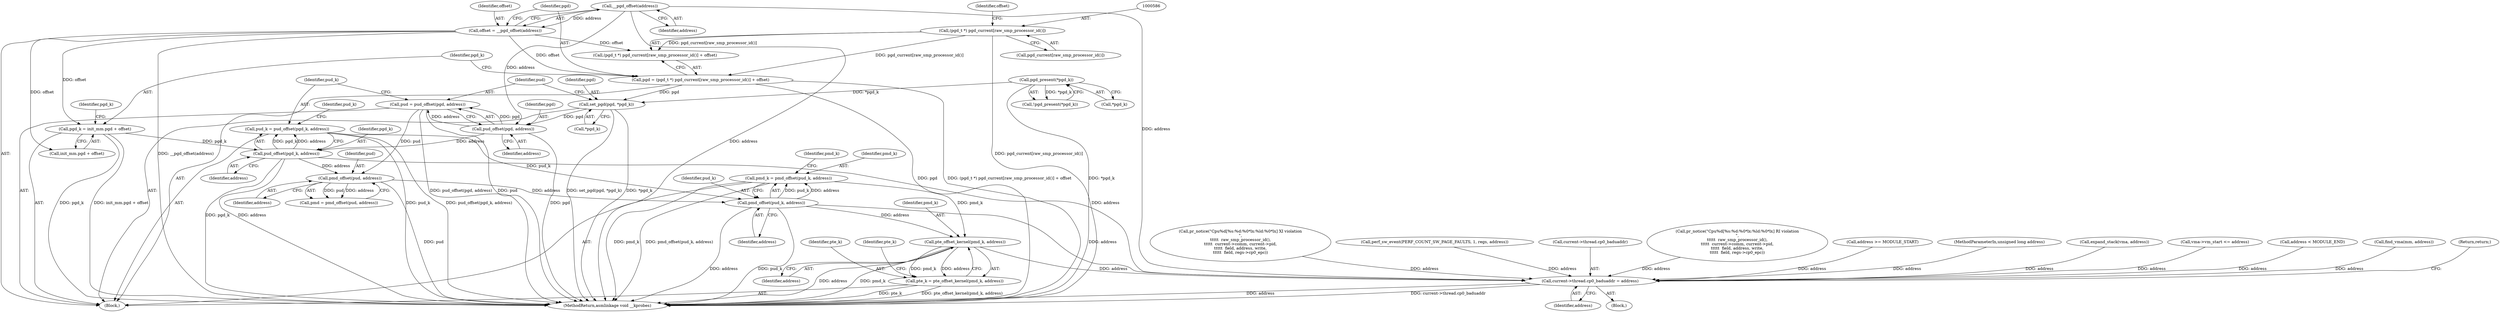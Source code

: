 digraph "0_linux_a8b0ca17b80e92faab46ee7179ba9e99ccb61233_14@pointer" {
"1000629" [label="(Call,pmd_k = pmd_offset(pud_k, address))"];
"1000631" [label="(Call,pmd_offset(pud_k, address))"];
"1000613" [label="(Call,pud_k = pud_offset(pgd_k, address))"];
"1000615" [label="(Call,pud_offset(pgd_k, address))"];
"1000591" [label="(Call,pgd_k = init_mm.pgd + offset)"];
"1000571" [label="(Call,offset = __pgd_offset(address))"];
"1000573" [label="(Call,__pgd_offset(address))"];
"1000610" [label="(Call,pud_offset(pgd, address))"];
"1000604" [label="(Call,set_pgd(pgd, *pgd_k))"];
"1000582" [label="(Call,pgd = (pgd_t *) pgd_current[raw_smp_processor_id()] + offset)"];
"1000585" [label="(Call,(pgd_t *) pgd_current[raw_smp_processor_id()])"];
"1000600" [label="(Call,pgd_present(*pgd_k))"];
"1000626" [label="(Call,pmd_offset(pud, address))"];
"1000608" [label="(Call,pud = pud_offset(pgd, address))"];
"1000646" [label="(Call,pte_offset_kernel(pmd_k, address))"];
"1000475" [label="(Call,current->thread.cp0_baduaddr = address)"];
"1000644" [label="(Call,pte_k = pte_offset_kernel(pmd_k, address))"];
"1000624" [label="(Call,pmd = pmd_offset(pud, address))"];
"1000609" [label="(Identifier,pud)"];
"1000602" [label="(Identifier,pgd_k)"];
"1000656" [label="(MethodReturn,asmlinkage void __kprobes)"];
"1000117" [label="(MethodParameterIn,unsigned long address)"];
"1000481" [label="(Identifier,address)"];
"1000237" [label="(Call,expand_stack(vma, address))"];
"1000583" [label="(Identifier,pgd)"];
"1000613" [label="(Call,pud_k = pud_offset(pgd_k, address))"];
"1000622" [label="(Identifier,pud_k)"];
"1000572" [label="(Identifier,offset)"];
"1000614" [label="(Identifier,pud_k)"];
"1000591" [label="(Call,pgd_k = init_mm.pgd + offset)"];
"1000627" [label="(Identifier,pud)"];
"1000630" [label="(Identifier,pmd_k)"];
"1000571" [label="(Call,offset = __pgd_offset(address))"];
"1000628" [label="(Identifier,address)"];
"1000647" [label="(Identifier,pmd_k)"];
"1000632" [label="(Identifier,pud_k)"];
"1000645" [label="(Identifier,pte_k)"];
"1000222" [label="(Call,vma->vm_start <= address)"];
"1000475" [label="(Call,current->thread.cp0_baduaddr = address)"];
"1000606" [label="(Call,*pgd_k)"];
"1000638" [label="(Identifier,pmd_k)"];
"1000601" [label="(Call,*pgd_k)"];
"1000626" [label="(Call,pmd_offset(pud, address))"];
"1000608" [label="(Call,pud = pud_offset(pgd, address))"];
"1000646" [label="(Call,pte_offset_kernel(pmd_k, address))"];
"1000197" [label="(Call,address < MODULE_END)"];
"1000629" [label="(Call,pmd_k = pmd_offset(pud_k, address))"];
"1000573" [label="(Call,__pgd_offset(address))"];
"1000648" [label="(Identifier,address)"];
"1000574" [label="(Identifier,address)"];
"1000644" [label="(Call,pte_k = pte_offset_kernel(pmd_k, address))"];
"1000582" [label="(Call,pgd = (pgd_t *) pgd_current[raw_smp_processor_id()] + offset)"];
"1000605" [label="(Identifier,pgd)"];
"1000633" [label="(Identifier,address)"];
"1000617" [label="(Identifier,address)"];
"1000604" [label="(Call,set_pgd(pgd, *pgd_k))"];
"1000214" [label="(Call,find_vma(mm, address))"];
"1000585" [label="(Call,(pgd_t *) pgd_current[raw_smp_processor_id()])"];
"1000610" [label="(Call,pud_offset(pgd, address))"];
"1000593" [label="(Call,init_mm.pgd + offset)"];
"1000653" [label="(Identifier,pte_k)"];
"1000482" [label="(Return,return;)"];
"1000592" [label="(Identifier,pgd_k)"];
"1000587" [label="(Call,pgd_current[raw_smp_processor_id()])"];
"1000611" [label="(Identifier,pgd)"];
"1000474" [label="(Block,)"];
"1000277" [label="(Call,pr_notice(\"Cpu%d[%s:%d:%0*lx:%ld:%0*lx] XI violation\n\",\n\t\t\t\t\t  raw_smp_processor_id(),\n\t\t\t\t\t  current->comm, current->pid,\n\t\t\t\t\t  field, address, write,\n\t\t\t\t\t  field, regs->cp0_epc))"];
"1000612" [label="(Identifier,address)"];
"1000616" [label="(Identifier,pgd_k)"];
"1000615" [label="(Call,pud_offset(pgd_k, address))"];
"1000599" [label="(Call,!pgd_present(*pgd_k))"];
"1000343" [label="(Call,perf_sw_event(PERF_COUNT_SW_PAGE_FAULTS, 1, regs, address))"];
"1000476" [label="(Call,current->thread.cp0_baduaddr)"];
"1000302" [label="(Call,pr_notice(\"Cpu%d[%s:%d:%0*lx:%ld:%0*lx] RI violation\n\",\n\t\t\t\t\t  raw_smp_processor_id(),\n\t\t\t\t\t  current->comm, current->pid,\n\t\t\t\t\t  field, address, write,\n\t\t\t\t\t  field, regs->cp0_epc))"];
"1000631" [label="(Call,pmd_offset(pud_k, address))"];
"1000600" [label="(Call,pgd_present(*pgd_k))"];
"1000194" [label="(Call,address >= MODULE_START)"];
"1000569" [label="(Block,)"];
"1000584" [label="(Call,(pgd_t *) pgd_current[raw_smp_processor_id()] + offset)"];
"1000590" [label="(Identifier,offset)"];
"1000629" -> "1000569"  [label="AST: "];
"1000629" -> "1000631"  [label="CFG: "];
"1000630" -> "1000629"  [label="AST: "];
"1000631" -> "1000629"  [label="AST: "];
"1000638" -> "1000629"  [label="CFG: "];
"1000629" -> "1000656"  [label="DDG: pmd_k"];
"1000629" -> "1000656"  [label="DDG: pmd_offset(pud_k, address)"];
"1000631" -> "1000629"  [label="DDG: pud_k"];
"1000631" -> "1000629"  [label="DDG: address"];
"1000629" -> "1000646"  [label="DDG: pmd_k"];
"1000631" -> "1000633"  [label="CFG: "];
"1000632" -> "1000631"  [label="AST: "];
"1000633" -> "1000631"  [label="AST: "];
"1000631" -> "1000656"  [label="DDG: pud_k"];
"1000631" -> "1000656"  [label="DDG: address"];
"1000631" -> "1000475"  [label="DDG: address"];
"1000613" -> "1000631"  [label="DDG: pud_k"];
"1000626" -> "1000631"  [label="DDG: address"];
"1000631" -> "1000646"  [label="DDG: address"];
"1000613" -> "1000569"  [label="AST: "];
"1000613" -> "1000615"  [label="CFG: "];
"1000614" -> "1000613"  [label="AST: "];
"1000615" -> "1000613"  [label="AST: "];
"1000622" -> "1000613"  [label="CFG: "];
"1000613" -> "1000656"  [label="DDG: pud_k"];
"1000613" -> "1000656"  [label="DDG: pud_offset(pgd_k, address)"];
"1000615" -> "1000613"  [label="DDG: pgd_k"];
"1000615" -> "1000613"  [label="DDG: address"];
"1000615" -> "1000617"  [label="CFG: "];
"1000616" -> "1000615"  [label="AST: "];
"1000617" -> "1000615"  [label="AST: "];
"1000615" -> "1000656"  [label="DDG: address"];
"1000615" -> "1000656"  [label="DDG: pgd_k"];
"1000615" -> "1000475"  [label="DDG: address"];
"1000591" -> "1000615"  [label="DDG: pgd_k"];
"1000610" -> "1000615"  [label="DDG: address"];
"1000615" -> "1000626"  [label="DDG: address"];
"1000591" -> "1000569"  [label="AST: "];
"1000591" -> "1000593"  [label="CFG: "];
"1000592" -> "1000591"  [label="AST: "];
"1000593" -> "1000591"  [label="AST: "];
"1000602" -> "1000591"  [label="CFG: "];
"1000591" -> "1000656"  [label="DDG: pgd_k"];
"1000591" -> "1000656"  [label="DDG: init_mm.pgd + offset"];
"1000571" -> "1000591"  [label="DDG: offset"];
"1000571" -> "1000569"  [label="AST: "];
"1000571" -> "1000573"  [label="CFG: "];
"1000572" -> "1000571"  [label="AST: "];
"1000573" -> "1000571"  [label="AST: "];
"1000583" -> "1000571"  [label="CFG: "];
"1000571" -> "1000656"  [label="DDG: __pgd_offset(address)"];
"1000573" -> "1000571"  [label="DDG: address"];
"1000571" -> "1000582"  [label="DDG: offset"];
"1000571" -> "1000584"  [label="DDG: offset"];
"1000571" -> "1000593"  [label="DDG: offset"];
"1000573" -> "1000574"  [label="CFG: "];
"1000574" -> "1000573"  [label="AST: "];
"1000573" -> "1000656"  [label="DDG: address"];
"1000573" -> "1000475"  [label="DDG: address"];
"1000573" -> "1000610"  [label="DDG: address"];
"1000610" -> "1000608"  [label="AST: "];
"1000610" -> "1000612"  [label="CFG: "];
"1000611" -> "1000610"  [label="AST: "];
"1000612" -> "1000610"  [label="AST: "];
"1000608" -> "1000610"  [label="CFG: "];
"1000610" -> "1000656"  [label="DDG: pgd"];
"1000610" -> "1000608"  [label="DDG: pgd"];
"1000610" -> "1000608"  [label="DDG: address"];
"1000604" -> "1000610"  [label="DDG: pgd"];
"1000604" -> "1000569"  [label="AST: "];
"1000604" -> "1000606"  [label="CFG: "];
"1000605" -> "1000604"  [label="AST: "];
"1000606" -> "1000604"  [label="AST: "];
"1000609" -> "1000604"  [label="CFG: "];
"1000604" -> "1000656"  [label="DDG: set_pgd(pgd, *pgd_k)"];
"1000604" -> "1000656"  [label="DDG: *pgd_k"];
"1000582" -> "1000604"  [label="DDG: pgd"];
"1000600" -> "1000604"  [label="DDG: *pgd_k"];
"1000582" -> "1000569"  [label="AST: "];
"1000582" -> "1000584"  [label="CFG: "];
"1000583" -> "1000582"  [label="AST: "];
"1000584" -> "1000582"  [label="AST: "];
"1000592" -> "1000582"  [label="CFG: "];
"1000582" -> "1000656"  [label="DDG: pgd"];
"1000582" -> "1000656"  [label="DDG: (pgd_t *) pgd_current[raw_smp_processor_id()] + offset"];
"1000585" -> "1000582"  [label="DDG: pgd_current[raw_smp_processor_id()]"];
"1000585" -> "1000584"  [label="AST: "];
"1000585" -> "1000587"  [label="CFG: "];
"1000586" -> "1000585"  [label="AST: "];
"1000587" -> "1000585"  [label="AST: "];
"1000590" -> "1000585"  [label="CFG: "];
"1000585" -> "1000656"  [label="DDG: pgd_current[raw_smp_processor_id()]"];
"1000585" -> "1000584"  [label="DDG: pgd_current[raw_smp_processor_id()]"];
"1000600" -> "1000599"  [label="AST: "];
"1000600" -> "1000601"  [label="CFG: "];
"1000601" -> "1000600"  [label="AST: "];
"1000599" -> "1000600"  [label="CFG: "];
"1000600" -> "1000656"  [label="DDG: *pgd_k"];
"1000600" -> "1000599"  [label="DDG: *pgd_k"];
"1000626" -> "1000624"  [label="AST: "];
"1000626" -> "1000628"  [label="CFG: "];
"1000627" -> "1000626"  [label="AST: "];
"1000628" -> "1000626"  [label="AST: "];
"1000624" -> "1000626"  [label="CFG: "];
"1000626" -> "1000656"  [label="DDG: pud"];
"1000626" -> "1000624"  [label="DDG: pud"];
"1000626" -> "1000624"  [label="DDG: address"];
"1000608" -> "1000626"  [label="DDG: pud"];
"1000608" -> "1000569"  [label="AST: "];
"1000609" -> "1000608"  [label="AST: "];
"1000614" -> "1000608"  [label="CFG: "];
"1000608" -> "1000656"  [label="DDG: pud_offset(pgd, address)"];
"1000608" -> "1000656"  [label="DDG: pud"];
"1000646" -> "1000644"  [label="AST: "];
"1000646" -> "1000648"  [label="CFG: "];
"1000647" -> "1000646"  [label="AST: "];
"1000648" -> "1000646"  [label="AST: "];
"1000644" -> "1000646"  [label="CFG: "];
"1000646" -> "1000656"  [label="DDG: pmd_k"];
"1000646" -> "1000656"  [label="DDG: address"];
"1000646" -> "1000475"  [label="DDG: address"];
"1000646" -> "1000644"  [label="DDG: pmd_k"];
"1000646" -> "1000644"  [label="DDG: address"];
"1000475" -> "1000474"  [label="AST: "];
"1000475" -> "1000481"  [label="CFG: "];
"1000476" -> "1000475"  [label="AST: "];
"1000481" -> "1000475"  [label="AST: "];
"1000482" -> "1000475"  [label="CFG: "];
"1000475" -> "1000656"  [label="DDG: current->thread.cp0_baduaddr"];
"1000475" -> "1000656"  [label="DDG: address"];
"1000302" -> "1000475"  [label="DDG: address"];
"1000237" -> "1000475"  [label="DDG: address"];
"1000222" -> "1000475"  [label="DDG: address"];
"1000194" -> "1000475"  [label="DDG: address"];
"1000343" -> "1000475"  [label="DDG: address"];
"1000197" -> "1000475"  [label="DDG: address"];
"1000214" -> "1000475"  [label="DDG: address"];
"1000277" -> "1000475"  [label="DDG: address"];
"1000117" -> "1000475"  [label="DDG: address"];
"1000644" -> "1000569"  [label="AST: "];
"1000645" -> "1000644"  [label="AST: "];
"1000653" -> "1000644"  [label="CFG: "];
"1000644" -> "1000656"  [label="DDG: pte_offset_kernel(pmd_k, address)"];
"1000644" -> "1000656"  [label="DDG: pte_k"];
}
